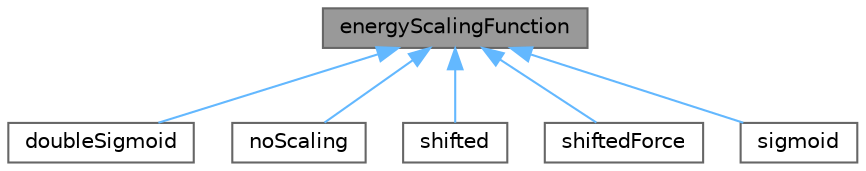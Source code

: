 digraph "energyScalingFunction"
{
 // LATEX_PDF_SIZE
  bgcolor="transparent";
  edge [fontname=Helvetica,fontsize=10,labelfontname=Helvetica,labelfontsize=10];
  node [fontname=Helvetica,fontsize=10,shape=box,height=0.2,width=0.4];
  Node1 [id="Node000001",label="energyScalingFunction",height=0.2,width=0.4,color="gray40", fillcolor="grey60", style="filled", fontcolor="black",tooltip=" "];
  Node1 -> Node2 [id="edge1_Node000001_Node000002",dir="back",color="steelblue1",style="solid",tooltip=" "];
  Node2 [id="Node000002",label="doubleSigmoid",height=0.2,width=0.4,color="gray40", fillcolor="white", style="filled",URL="$classFoam_1_1energyScalingFunctions_1_1doubleSigmoid.html",tooltip=" "];
  Node1 -> Node3 [id="edge2_Node000001_Node000003",dir="back",color="steelblue1",style="solid",tooltip=" "];
  Node3 [id="Node000003",label="noScaling",height=0.2,width=0.4,color="gray40", fillcolor="white", style="filled",URL="$classFoam_1_1energyScalingFunctions_1_1noScaling.html",tooltip=" "];
  Node1 -> Node4 [id="edge3_Node000001_Node000004",dir="back",color="steelblue1",style="solid",tooltip=" "];
  Node4 [id="Node000004",label="shifted",height=0.2,width=0.4,color="gray40", fillcolor="white", style="filled",URL="$classFoam_1_1energyScalingFunctions_1_1shifted.html",tooltip=" "];
  Node1 -> Node5 [id="edge4_Node000001_Node000005",dir="back",color="steelblue1",style="solid",tooltip=" "];
  Node5 [id="Node000005",label="shiftedForce",height=0.2,width=0.4,color="gray40", fillcolor="white", style="filled",URL="$classFoam_1_1energyScalingFunctions_1_1shiftedForce.html",tooltip=" "];
  Node1 -> Node6 [id="edge5_Node000001_Node000006",dir="back",color="steelblue1",style="solid",tooltip=" "];
  Node6 [id="Node000006",label="sigmoid",height=0.2,width=0.4,color="gray40", fillcolor="white", style="filled",URL="$classFoam_1_1energyScalingFunctions_1_1sigmoid.html",tooltip=" "];
}

